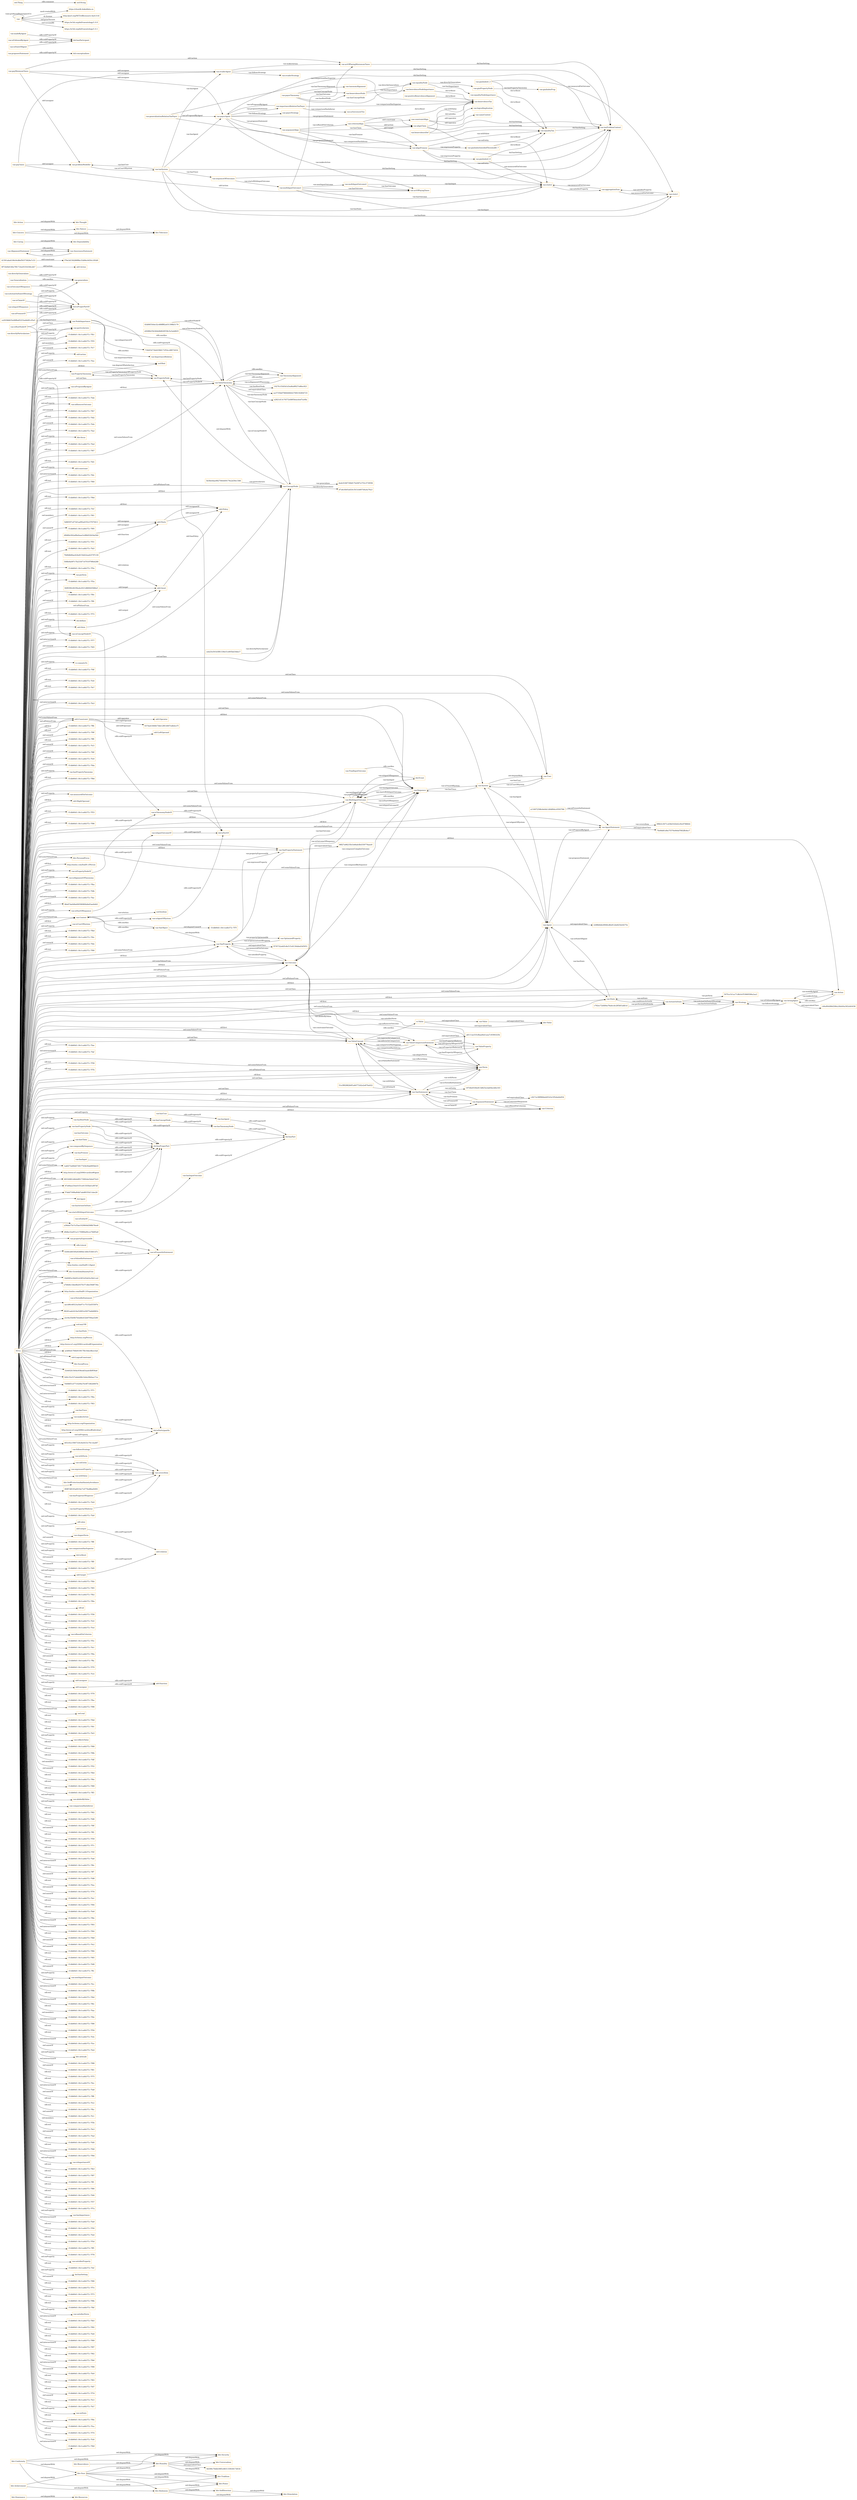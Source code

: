 digraph ar2dtool_diagram { 
rankdir=LR;
size="1501"
node [shape = rectangle, color="orange"]; "bhv:Dominance" "9d399c7fddb3985c883135f43617d034" "637da41846b73bb12f614607edb4ce7f" "odrl:Action" "odrl:LeftOperand" "79d9db66ae424e8154d22ea425797c50" "odrl:RightOperand" "vae:PropertyTaxonomy" "bhv:PersonalFocus" "bhv:Hedonism" "vae:NodeImportance" "http://xmlns.com/foaf/0.1/Person" "bhv:Universalism" "vae:Value" "bhv:Stimulation" "odrl:Policy" "bhv:Achievement" "bhv:Value" "41591aba4106c9cd8ef50373826e7c53" "63d065544e32c488ff82a031398b5179" "96e67da048a00058080fa9e63aefe6d1" "5d86597cd73d1aef92a0352c57670411" "odrl:Operator" "vae:VaeProperty" "9f72b0b6180e7f81724e05354394cdb7" "1027fc1f3d5d1d3ed6a9f027e86ec921" "f79e3d156289f9bc53d94c0450c195d9" "9f6b5c5671cd36d162b42cf4c8798844" "vae:Outcome" "1abf273e69d4739177d3b30ab995bb33" "7fe06d61d9a75570e944d7802ffc6ec7" "c792ec72d484a76adccdc285bf1adb1d" "http://www.w3.org/2006/vcard/ns#Agent" "vae:MultiInputOutcome" "69334961d4b4df0173082da54de07dc0" "vae:AlignmentStatement" "bhv:Dependability" "bhv:Caring" "eeb25e501b5f81336e51e605bd18dec7" "bhv:Nature" "5b58e0dae9827064409179e2d39e1588" "e9286b35b3b9efb6628558c5e3edd625" "odrl:Asset" "c2fc7ce38f96bbeb91b3e195ebe6e834" "97e69ae254e01f31e9155f3bd1ef97df" "vae:Generalization" "f7ddd730f6af0db7abd8f1f5d11dee26" "vae:Context" "vae:VaeStatement" "vae:ActionOnState" "dul:Agent" "vae:ValueTaxonomy" "bhv:Security" "a36dee75e7e35ae1029644d368b76ee6" "7394f3473b645f68172f54cc8f672634" "vae:ConceptNode" "d9dbe32a951a1170989a00cce79d95a9" "rdfs:Literal" "bhv:Tolerance" "vae:System" "d9480e562a99e0eae3cd9b932b5da5b0" "bhv:Humility" "0269cb8030fa92689dc3d8cf33841d7c" "http://xmlns.com/foaf/0.1/Agent" "a116072596c6e0dc1d0df44cc0593786" "508fe9a097c7b23347147019799b4288" "odrl:Party" "vae:Norm" "197d4e9184e813d625a3ab04ecb6e163" "bhv:GrowthAndAnxietyFree" "ca5038db55e06f6a95253ed4d91cf5a5" "vae:User" "18d09f2e3bb95cb3852d5dd3e3bb1ced" "vae:Sequence" "vae:AgentStatement" "a7b8d4c1bbe8b2037b371dbe59d8736a" "http://xmlns.com/foaf/0.1/Organization" "aa1d9fc48523a3fa971c75152d55587b" "bhv:Tradition" "a8111ae333cfbaa9eb1aea7c9394325b" "vae:VaeObject" "96281aab2416a52693cd3675abb6863c" "vc:Value" "dedc0166730b817b2097a755c37395f4" "22c9a35b0fb7febd8e432b9709aa5280" "vae:TaxonomyAlignment" "xsd:anyURI" "vae:Strategy" "vae:Agent" "bhv:Benevolence" "vae:FinalInputOutcome" "bhv:Conformity" "vae:Action" "http://schema.org/Person" "http://www.w3.org/2006/vcard/ns#Organization" "bhv:Resources" "f576732a4d5c8e515c8130dded3d5951" "acb60efc784b910917fb10dec8bce3ad" "vae:AwarenessStatement" "vae:ActingAgent" "odrl:LogicalConstraint" "94f8390c843f4a4e2021d869445fd6a5" "vae:ValueConcept" "vae:PropertyNode" "vae:ValueProperty" "vae:ValueComparisonStatement" "dul:Event" "vae:Criterion" "bhv:Thought" "vae:State" "bhv:Face" "vae:VaePropertyStatement" "98f27a98235b1b46afcfb4359776aee9" "bhv:SocialFocus" "odrl:Constraint" "vae:OptimizedProperty" "2288b6ddc8948cd6e812de825dc8275e" "bhv:Action" "f24402fc540dc936edd3aadcfbf956a6" "odrl:Rule" "bhv:Power" "507fce1b1ac71d8c0cf53969599a2aa2" "87a6c0b93a620c5fc5cb607d4a4a76a3" "ea3735bbf786646844276f4192804725" "vae:ImportanceRelation" "51e3f92982b0f1a6477242e2e870a022" "0d0c35e537abde69b1fa9a29b0aa17ce" "74088f51d7710209a70c9f718626907b" "http://schema.org/Organization" "cb6af64d96d286a2dbd44a562ebfc636" "http://www.w3.org/2006/vcard/ns#Individual" "vae:ArgumentStatement" "e2821d13c74572efd65beacbed7ac6fa" "bhv:SelfDirection" "465c92e1f067320c9e0433c79c1dad87" "bhv:Concern" "bhv:SelfProtectionAndAnxietyAvoidance" "90f87d8193a0019a71d77fed8baf2691" ; /*classes style*/
	"bhv:Action" -> "bhv:Thought" [ label = "owl:disjointWith" ];
	"vae:isInputOfSequence" -> "dul:isProperPartOf" [ label = "rdfs:subPropertyOf" ];
	"dul:isProperPartOf" -> "dul:isPartOf" [ label = "rdfs:subPropertyOf" ];
	"vae:hasConceptNode" -> "vae:hasTaxonomyNode" [ label = "rdfs:subPropertyOf" ];
	"vae:ConceptNode" -> "vae:PropertyNode" [ label = "owl:disjointWith" ];
	"vae:argumentAlign" -> "vae:criterionAlign" [ label = "vae:isBasedOnCriterion" ];
	"vae:argumentAlign" -> "vae:alignPremise" [ label = "vae:hasPremise" ];
	"vae:argumentAlign" -> "vae:alignClaim" [ label = "vae:hasClaim" ];
	"vae:argumentAlign" -> "vae:taxProblemContext" [ label = "dul:hasSetting" ];
	"vae:isTaxonomyNodeOf" -> "dul:isPartOf" [ label = "rdfs:subPropertyOf" ];
	"vae:proposesStatement" -> "dul:conceptualizes" [ label = "rdfs:subPropertyOf" ];
	"vae:ArgumentStatement" -> "c2fc7ce38f96bbeb91b3e195ebe6e834" [ label = "owl:equivalentClass" ];
	"vae:hasTaxonomyNode" -> "dul:hasPart" [ label = "rdfs:subPropertyOf" ];
	"vae:giniPropertyNode" -> "vae:giniIndexProp" [ label = "vae:hasPropertyTaxonomy" ];
	"vae:benvolenceNodeImportance" -> "vae:benevolenceTax" [ label = "dul:isAbout" ];
	"vae:directlyGeneralizes" -> "vae:generalizes" [ label = "rdfs:subPropertyOf" ];
	"vae:multiInputOutcome2" -> "vae:actOfPayingTaxes" [ label = "vae:hasOutcome" ];
	"vae:multiInputOutcome2" -> "vae:state2" [ label = "vae:hasInput" ];
	"bhv:Hedonism" -> "bhv:Stimulation" [ label = "owl:disjointWith" ];
	"bhv:Hedonism" -> "bhv:SelfDirection" [ label = "owl:disjointWith" ];
	"bhv:Hedonism" -> "bhv:Power" [ label = "owl:disjointWith" ];
	"vae:isPremiseOf" -> "dul:isProperPartOf" [ label = "rdfs:subPropertyOf" ];
	"vae:isTestedInStatement" -> "vae:isPresentInStatement" [ label = "rdfs:subPropertyOf" ];
	"vae:giniIndex0_3" -> "vae:state1" [ label = "vae:measuredOnOutcome" ];
	"vae:giniIndex0_3" -> "vae:equalityTax" [ label = "dul:isAbout" ];
	"vae:madeByAgent" -> "dul:hasParticipant" [ label = "rdfs:subPropertyOf" ];
	"vae:isOutcomeOfSequence" -> "dul:isProperPartOf" [ label = "rdfs:subPropertyOf" ];
	"vae:hasInput" -> "dul:hasProperPart" [ label = "rdfs:subPropertyOf" ];
	"vae:hasUser" -> "vae:hasAgent" [ label = "rdfs:subPropertyOf" ];
	"vae:equalityTax" -> "vae:taxProblemContext" [ label = "dul:hasSetting" ];
	"bhv:SelfDirection" -> "bhv:Stimulation" [ label = "owl:disjointWith" ];
	"vae:hasActionOnState" -> "dul:hasProperPart" [ label = "rdfs:subPropertyOf" ];
	"vae:AgentStatement" -> "7fe06d61d9a75570e944d7802ffc6ec7" [ label = "owl:equivalentClass" ];
	"vae:hasPropertyNode" -> "vae:hasTaxonomyNode" [ label = "rdfs:subPropertyOf" ];
	"vae:hasPropertyNode" -> "dul:hasProperPart" [ label = "rdfs:subPropertyOf" ];
	"vae:payMinimumTaxes" -> "vae:problemModeller" [ label = "odrl:assigner" ];
	"vae:payMinimumTaxes" -> "vae:payerAgent" [ label = "odrl:assignee" ];
	"vae:payMinimumTaxes" -> "vae:evaderAgent" [ label = "odrl:assignee" ];
	"vae:payMinimumTaxes" -> "vae:actOfPayingMiniumumTaxes" [ label = "odrl:action" ];
	"vae:equalityNode" -> "vae:equalityNodeImportance" [ label = "vae:hasImportance" ];
	"vae:equalityNode" -> "vae:giniPropertyNode" [ label = "vae:directlyGeneralizes" ];
	"vae:hasPropertyOfSuperior" -> "vae:coversItem" [ label = "rdfs:subPropertyOf" ];
	"vae:isPropertyNodeOf" -> "vae:isTaxonomyNodeOf" [ label = "rdfs:subPropertyOf" ];
	"vae:hasOutcome" -> "dul:hasProperPart" [ label = "rdfs:subPropertyOf" ];
	"vae:alignPremise" -> "vae:equalityTax" [ label = "vae:withValue" ];
	"vae:alignPremise" -> "vae:state2" [ label = "vae:onEntity" ];
	"vae:alignPremise" -> "vae:giniIndexSatisfiedThreshold0_7" [ label = "vae:expressesProperty" ];
	"vae:alignPremise" -> "vae:giniIndex0_9" [ label = "vae:expressesProperty" ];
	"vae:alignPremise" -> "vae:taxProblemContext" [ label = "dul:hasSetting" ];
	"bhv:Dominance" -> "bhv:Resources" [ label = "owl:disjointWith" ];
	"vae:isEntityOf" -> "vae:isPresentInStatement" [ label = "rdfs:subPropertyOf" ];
	"vae:Value" -> "bhv:Value" [ label = "owl:equivalentClass" ];
	"vae:MultiInputOutcome" -> "vae:Sequence" [ label = "rdfs:seeAlso" ];
	"vae:propertyExpressedAt" -> "vae:isPresentInStatement" [ label = "rdfs:subPropertyOf" ];
	"vae:payerAgent" -> "vae:importanceRelationTaxPayer" [ label = "vae:proposesStatement" ];
	"vae:payerAgent" -> "vae:argumentAlign" [ label = "vae:proposesStatement" ];
	"vae:payerAgent" -> "vae:alignPremise" [ label = "vae:proposesStatement" ];
	"vae:payerAgent" -> "vae:alignClaim" [ label = "vae:proposesStatement" ];
	"vae:payerAgent" -> "vae:actOfPayingTaxes" [ label = "vae:makesAction" ];
	"vae:payerAgent" -> "vae:payerStrategy" [ label = "vae:followsStrategy" ];
	"vae:payerAgent" -> "vae:taxProblemContext" [ label = "dul:hasSetting" ];
	"vae:hasState" -> "dul:isParticipantIn" [ label = "rdfs:subPropertyOf" ];
	"vae:AwarenessStatement" -> "vae:AlignmentStatement" [ label = "rdfs:seeAlso" ];
	"vae:isConceptNodeOf" -> "vae:isTaxonomyNodeOf" [ label = "rdfs:subPropertyOf" ];
	"bhv:Caring" -> "bhv:Dependability" [ label = "owl:disjointWith" ];
	"vae:payTaxes" -> "vae:problemModeller" [ label = "odrl:assigner" ];
	"vae:payTaxes" -> "vae:evaderAgent" [ label = "odrl:assignee" ];
	"vae:payTaxes" -> "vae:actOfPayingTaxes" [ label = "odrl:action" ];
	"vae:hasRootNode" -> "vae:hasConceptNode" [ label = "rdfs:subPropertyOf" ];
	"vae:hasRootNode" -> "dul:hasProperPart" [ label = "rdfs:subPropertyOf" ];
	"vae:isAgentOfSystem" -> "dul:isPartOf" [ label = "rdfs:subPropertyOf" ];
	"vae:aggregationSum" -> "vae:state2" [ label = "vae:measuredOnOutcome" ];
	"vae:aggregationSum" -> "vae:state1" [ label = "vae:measuredOnOutcome" ];
	"vae:ValueConcept" -> "vc:Value" [ label = "rdfs:seeAlso" ];
	"vae:state1" -> "vae:aggregationSum" [ label = "vae:satisfiesProperty" ];
	"vae:ActingAgent" -> "cb6af64d96d286a2dbd44a562ebfc636" [ label = "owl:equivalentClass" ];
	"vae:isInputOutcomeOf" -> "dul:isPartOf" [ label = "rdfs:subPropertyOf" ];
	"bhv:Concern" -> "bhv:Tolerance" [ label = "owl:disjointWith" ];
	"bhv:Concern" -> "bhv:Nature" [ label = "owl:disjointWith" ];
	"vae:payerTaxonomy" -> "vae:taxonomAlignment" [ label = "vae:hasTaxonomyAlignment" ];
	"vae:payerTaxonomy" -> "vae:benevolenceNode" [ label = "vae:hasRootNode" ];
	"vae:payerTaxonomy" -> "vae:equalityNode" [ label = "vae:hasConceptNode" ];
	"vae:payerTaxonomy" -> "vae:benevolenceNode" [ label = "vae:hasConceptNode" ];
	"vae:giniIndex0_9" -> "vae:state2" [ label = "vae:measuredOnOutcome" ];
	"vae:giniIndex0_9" -> "vae:equalityTax" [ label = "dul:isAbout" ];
	"vae:isRootNodeOf" -> "vae:isConceptNodeOf" [ label = "rdfs:subPropertyOf" ];
	"vae:isRootNodeOf" -> "dul:isProperPartOf" [ label = "rdfs:subPropertyOf" ];
	"vae:problemModeller" -> "vae:taxSystem" [ label = "vae:isUserOfSystem" ];
	"vae:expressesProperty" -> "vae:coversItem" [ label = "rdfs:subPropertyOf" ];
	"vae:directlyParticularizes" -> "vae:particularizes" [ label = "rdfs:subPropertyOf" ];
	"vae:taxSystem" -> "vae:problemModeller" [ label = "vae:hasUser" ];
	"vae:taxSystem" -> "vae:sequenceOfOutcomes" [ label = "vae:hasTrace" ];
	"vae:taxSystem" -> "vae:state2" [ label = "vae:hasState" ];
	"vae:taxSystem" -> "vae:state1" [ label = "vae:hasState" ];
	"vae:taxSystem" -> "vae:payerAgent" [ label = "vae:hasAgent" ];
	"vae:taxSystem" -> "vae:evaderAgent" [ label = "vae:hasAgent" ];
	"vae:taxSystem" -> "vae:taxProblemContext" [ label = "dul:hasSetting" ];
	"vae:hasAgent" -> "dul:hasPart" [ label = "rdfs:subPropertyOf" ];
	"vae:isFollowedByAgent" -> "dul:hasParticipant" [ label = "rdfs:subPropertyOf" ];
	"bhv:Nature" -> "bhv:Tolerance" [ label = "owl:disjointWith" ];
	"vae:criterionAlign" -> "vae:alignPremise" [ label = "odrl:target" ];
	"vae:criterionAlign" -> "vae:constraintAlign" [ label = "odrl:constraint" ];
	"vae:criterionAlign" -> "vae:alignClaim" [ label = "odrl:action" ];
	"vae:criterionAlign" -> "vae:benevolenceTax" [ label = "dul:isAbout" ];
	"vae:ValueComparisonStatement" -> "a8111ae333cfbaa9eb1aea7c9394325b" [ label = "owl:equivalentClass" ];
	"vae:ValueTaxonomy" -> "vae:TaxonomyAlignment" [ label = "rdfs:seeAlso" ];
	"vae:ValueTaxonomy" -> "ea3735bbf786646844276f4192804725" [ label = "owl:equivalentClass" ];
	"vae:importanceRelationTaxPayer" -> "vae:payerAgent" [ label = "vae:isProposedByAgent" ];
	"vae:importanceRelationTaxPayer" -> "vae:benevolenceTax" [ label = "vae:comparisonHasSuperior" ];
	"vae:importanceRelationTaxPayer" -> "vae:achievementTax" [ label = "vae:comparisonHasInferior" ];
	"vae:System" -> "vae:User" [ label = "owl:disjointWith" ];
	"vae:followsStrategy" -> "dul:isParticipantIn" [ label = "rdfs:subPropertyOf" ];
	"vae:hasPropertyOfInferior" -> "vae:coversItem" [ label = "rdfs:subPropertyOf" ];
	"vae:composedBySequence" -> "dul:hasProperPart" [ label = "rdfs:subPropertyOf" ];
	"vae:isActionOnStateOfStrategy" -> "dul:isProperPartOf" [ label = "rdfs:subPropertyOf" ];
	"dul:hasProperPart" -> "dul:hasPart" [ label = "rdfs:subPropertyOf" ];
	"vae:startsWithInputOutcome" -> "vae:hasInputOutcome" [ label = "rdfs:subPropertyOf" ];
	"vae:startsWithInputOutcome" -> "dul:hasProperPart" [ label = "rdfs:subPropertyOf" ];
	"bhv:Humility" -> "bhv:Universalism" [ label = "owl:disjointWith" ];
	"bhv:Humility" -> "bhv:Tradition" [ label = "owl:disjointWith" ];
	"bhv:Humility" -> "bhv:Security" [ label = "owl:disjointWith" ];
	"bhv:Humility" -> "9d399c7fddb3985c883135f43617d034" [ label = "owl:equivalentClass" ];
	"vae:FinalInputOutcome" -> "vae:Sequence" [ label = "rdfs:seeAlso" ];
	"odrl:target" -> "odrl:relation" [ label = "rdfs:subPropertyOf" ];
	"vae:benevolenceDef" -> "vae:benevolenceTax" [ label = "dul:satisfies" ];
	"vae:benevolenceDef" -> "vae:taxProblemContext" [ label = "dul:hasSetting" ];
	"vae:makesAction" -> "dul:isParticipantIn" [ label = "rdfs:subPropertyOf" ];
	"vae:withValue" -> "vae:coversItem" [ label = "rdfs:subPropertyOf" ];
	"vae:constraintAlign" -> "vae:sameContext" [ label = "odrl:operator" ];
	"vae:constraintAlign" -> "vae:logicalImplication" [ label = "odrl:operator" ];
	"vae:VaeObject" -> "vae:Context" [ label = "rdfs:seeAlso" ];
	"vae:VaeObject" -> "-51db60d1:18c1ca4b372:-7f7f" [ label = "owl:disjointUnionOf" ];
	"vae:VaeObject" -> "vae:VaeProperty" [ label = "owl:disjointWith" ];
	"vae:TaxonomyAlignment" -> "vae:ValueTaxonomy" [ label = "rdfs:seeAlso" ];
	"vae:generalizationRelationTaxPayer" -> "vae:payerAgent" [ label = "vae:isProposedByAgent" ];
	"vae:generalizationRelationTaxPayer" -> "vae:benevolenceTax" [ label = "vae:comparisonHasSuperior" ];
	"vae:generalizationRelationTaxPayer" -> "vae:equalityTax" [ label = "vae:comparisonHasInferior" ];
	"bhv:Achievement" -> "bhv:Hedonism" [ label = "owl:disjointWith" ];
	"bhv:Achievement" -> "bhv:Face" [ label = "owl:disjointWith" ];
	"vae:alignClaim" -> "vae:benevolenceTax" [ label = "vae:withValue" ];
	"vae:alignClaim" -> "vae:state2" [ label = "vae:onEntity" ];
	"vae:alignClaim" -> "vae:taxProblemContext" [ label = "dul:hasSetting" ];
	"vae:actOfPayingMiniumumTaxes" -> "vae:taxProblemContext" [ label = "dul:hasSetting" ];
	"vae:NodeImportance" -> "vae:ValueTaxonomy" [ label = "rdfs:seeAlso" ];
	"vae:NodeImportance" -> "vae:ImportanceRelation" [ label = "rdfs:seeAlso" ];
	"vae:multiInputOutcome1" -> "vae:multiInputOutcome2" [ label = "vae:nextInputOutcome" ];
	"vae:multiInputOutcome1" -> "vae:state2" [ label = "vae:hasOutcome" ];
	"vae:multiInputOutcome1" -> "vae:actOfPayingTaxes" [ label = "vae:hasOutcome" ];
	"vae:multiInputOutcome1" -> "vae:actOfPayingMiniumumTaxes" [ label = "vae:hasOutcome" ];
	"vae:multiInputOutcome1" -> "vae:state1" [ label = "vae:hasInput" ];
	"vae:Action" -> "vae:ActingAgent" [ label = "rdfs:seeAlso" ];
	"vae:isValuedInStatement" -> "vae:isPresentInStatement" [ label = "rdfs:subPropertyOf" ];
	"vae:sequenceOfOutcomes" -> "vae:multiInputOutcome1" [ label = "vae:startsWithInputOutcome" ];
	"vae:sequenceOfOutcomes" -> "vae:taxProblemContext" [ label = "dul:hasSetting" ];
	"odrl:output" -> "odrl:relation" [ label = "rdfs:subPropertyOf" ];
	"vae:withNorm" -> "vae:coversItem" [ label = "rdfs:subPropertyOf" ];
	"vae:isClaimOf" -> "dul:isProperPartOf" [ label = "rdfs:subPropertyOf" ];
	"vae:hasInputOutcome" -> "dul:hasPart" [ label = "rdfs:subPropertyOf" ];
	"vae:evaderAgent" -> "vae:actOfPayingMiniumumTaxes" [ label = "vae:makesAction" ];
	"vae:evaderAgent" -> "vae:evaderStrategy" [ label = "vae:followsStrategy" ];
	"vae:evaderAgent" -> "vae:taxProblemContext" [ label = "dul:hasSetting" ];
	"vae:" -> "https://chowlk.linkeddata.es" [ label = "mod:createdWith" ];
	"vae:" -> "http://purl.org/NET/rdflicense/cc-by4.0.ttl" [ label = "dc:license" ];
	"vae:" -> "vae:" [ label = "vann:preferredNamespaceUri" ];
	"vae:" -> "https://w3id.org/def/vaeontology/1.0.0" [ label = "owl:priorVersion" ];
	"vae:" -> "https://w3id.org/def/vaeontology/1.0.1" [ label = "owl:versionIRI" ];
	"bhv:Conformity" -> "bhv:Tradition" [ label = "owl:disjointWith" ];
	"bhv:Conformity" -> "bhv:Security" [ label = "owl:disjointWith" ];
	"bhv:Conformity" -> "bhv:Humility" [ label = "owl:disjointWith" ];
	"bhv:Conformity" -> "bhv:Face" [ label = "owl:disjointWith" ];
	"vae:isStateOfAgent" -> "dul:hasParticipant" [ label = "rdfs:subPropertyOf" ];
	"vae:Generalization" -> "vae:generalizes" [ label = "rdfs:seeAlso" ];
	"vae:Context" -> "vae:VaeObject" [ label = "rdfs:seeAlso" ];
	"NULL" -> "vae:VaeStatement" [ label = "owl:onClass" ];
	"NULL" -> "-51db60d1:18c1ca4b372:-7f65" [ label = "rdf:rest" ];
	"NULL" -> "vae:hasConceptNode" [ label = "owl:onProperty" ];
	"NULL" -> "-51db60d1:18c1ca4b372:-7fb2" [ label = "rdf:rest" ];
	"NULL" -> "bhv:PersonalFocus" [ label = "owl:someValuesFrom" ];
	"NULL" -> "-51db60d1:18c1ca4b372:-7f8a" [ label = "owl:unionOf" ];
	"NULL" -> "rdf:nil" [ label = "rdf:rest" ];
	"NULL" -> "-51db60d1:18c1ca4b372:-7f56" [ label = "rdf:rest" ];
	"NULL" -> "-51db60d1:18c1ca4b372:-7fc0" [ label = "rdf:rest" ];
	"NULL" -> "-51db60d1:18c1ca4b372:-7fcd" [ label = "rdf:rest" ];
	"NULL" -> "vae:isBasedOnCriterion" [ label = "owl:onProperty" ];
	"NULL" -> "-51db60d1:18c1ca4b372:-7f5c" [ label = "rdf:rest" ];
	"NULL" -> "vae:ConceptNode" [ label = "rdf:first" ];
	"NULL" -> "22c9a35b0fb7febd8e432b9709aa5280" [ label = "owl:someValuesFrom" ];
	"NULL" -> "vae:PropertyNode" [ label = "rdf:first" ];
	"NULL" -> "-51db60d1:18c1ca4b372:-7fe1" [ label = "rdf:rest" ];
	"NULL" -> "-51db60d1:18c1ca4b372:-7f9a" [ label = "rdf:rest" ];
	"NULL" -> "-51db60d1:18c1ca4b372:-7ffa" [ label = "owl:unionOf" ];
	"NULL" -> "-51db60d1:18c1ca4b372:-7f70" [ label = "rdf:rest" ];
	"NULL" -> "-51db60d1:18c1ca4b372:-7fc4" [ label = "rdf:rest" ];
	"NULL" -> "odrl:assignee" [ label = "owl:onProperty" ];
	"NULL" -> "-51db60d1:18c1ca4b372:-7f79" [ label = "owl:unionOf" ];
	"NULL" -> "vae:ConceptNode" [ label = "owl:someValuesFrom" ];
	"NULL" -> "vae:particularizes" [ label = "owl:onProperty" ];
	"NULL" -> "vae:expressesProperty" [ label = "owl:onProperty" ];
	"NULL" -> "-51db60d1:18c1ca4b372:-7fbe" [ label = "rdf:rest" ];
	"NULL" -> "-51db60d1:18c1ca4b372:-7f98" [ label = "rdf:rest" ];
	"NULL" -> "owl:real" [ label = "owl:someValuesFrom" ];
	"NULL" -> "-51db60d1:18c1ca4b372:-7f4d" [ label = "rdf:rest" ];
	"NULL" -> "-51db60d1:18c1ca4b372:-7f91" [ label = "rdf:rest" ];
	"NULL" -> "-51db60d1:18c1ca4b372:-7fe5" [ label = "rdf:rest" ];
	"NULL" -> "vae:VaePropertyStatement" [ label = "rdf:first" ];
	"NULL" -> "vae:reflectsValue" [ label = "owl:onProperty" ];
	"NULL" -> "odrl:LogicalConstraint" [ label = "rdf:first" ];
	"NULL" -> "-51db60d1:18c1ca4b372:-7f68" [ label = "rdf:rest" ];
	"NULL" -> "-51db60d1:18c1ca4b372:-7f8b" [ label = "rdf:rest" ];
	"NULL" -> "-51db60d1:18c1ca4b372:-7fdf" [ label = "rdf:rest" ];
	"NULL" -> "-51db60d1:18c1ca4b372:-7f52" [ label = "owl:members" ];
	"NULL" -> "-51db60d1:18c1ca4b372:-7fb4" [ label = "owl:unionOf" ];
	"NULL" -> "vae:onEntity" [ label = "owl:onProperty" ];
	"NULL" -> "http://xmlns.com/foaf/0.1/Person" [ label = "rdf:first" ];
	"NULL" -> "-51db60d1:18c1ca4b372:-7f6e" [ label = "rdf:rest" ];
	"NULL" -> "96e67da048a00058080fa9e63aefe6d1" [ label = "rdf:first" ];
	"NULL" -> "-51db60d1:18c1ca4b372:-7f89" [ label = "rdf:rest" ];
	"NULL" -> "-51db60d1:18c1ca4b372:-7ff3" [ label = "rdf:rest" ];
	"NULL" -> "vae:abidesByValue" [ label = "owl:onProperty" ];
	"NULL" -> "dul:Agent" [ label = "rdf:first" ];
	"NULL" -> "vae:comparisonHasInferior" [ label = "owl:onProperty" ];
	"NULL" -> "-51db60d1:18c1ca4b372:-7f82" [ label = "rdf:rest" ];
	"NULL" -> "-51db60d1:18c1ca4b372:-7fd6" [ label = "rdf:rest" ];
	"NULL" -> "-51db60d1:18c1ca4b372:-7f8f" [ label = "rdf:rest" ];
	"NULL" -> "d9dbe32a951a1170989a00cce79d95a9" [ label = "rdf:first" ];
	"NULL" -> "vae:isUserOfSystem" [ label = "owl:onProperty" ];
	"NULL" -> "-51db60d1:18c1ca4b372:-7ff2" [ label = "owl:unionOf" ];
	"NULL" -> "-51db60d1:18c1ca4b372:-7f59" [ label = "rdf:rest" ];
	"NULL" -> "a36dee75e7e35ae1029644d368b76ee6" [ label = "rdf:first" ];
	"NULL" -> "-51db60d1:18c1ca4b372:-7f7c" [ label = "rdf:rest" ];
	"NULL" -> "vae:ActionOnState" [ label = "rdf:first" ];
	"NULL" -> "http://www.w3.org/2006/vcard/ns#Agent" [ label = "rdf:first" ];
	"NULL" -> "vae:Criterion" [ label = "owl:allValuesFrom" ];
	"NULL" -> "odrl:Constraint" [ label = "owl:allValuesFrom" ];
	"NULL" -> "-51db60d1:18c1ca4b372:-7f5f" [ label = "rdf:rest" ];
	"NULL" -> "-51db60d1:18c1ca4b372:-7fa6" [ label = "rdf:rest" ];
	"NULL" -> "-51db60d1:18c1ca4b372:-7f8c" [ label = "owl:intersectionOf" ];
	"NULL" -> "vae:PropertyNode" [ label = "owl:onClass" ];
	"NULL" -> "-51db60d1:18c1ca4b372:-7ff7" [ label = "rdf:rest" ];
	"NULL" -> "bhv:GrowthAndAnxietyFree" [ label = "owl:someValuesFrom" ];
	"NULL" -> "vae:withValue" [ label = "owl:onProperty" ];
	"NULL" -> "vae:Strategy" [ label = "owl:someValuesFrom" ];
	"NULL" -> "vae:ConceptNode" [ label = "owl:onClass" ];
	"NULL" -> "vae:Action" [ label = "rdf:first" ];
	"NULL" -> "0d0c35e537abde69b1fa9a29b0aa17ce" [ label = "rdf:first" ];
	"NULL" -> "-51db60d1:18c1ca4b372:-7fd8" [ label = "owl:unionOf" ];
	"NULL" -> "-51db60d1:18c1ca4b372:-7fea" [ label = "rdf:rest" ];
	"NULL" -> "-51db60d1:18c1ca4b372:-7f76" [ label = "owl:unionOf" ];
	"NULL" -> "vae:MultiInputOutcome" [ label = "owl:someValuesFrom" ];
	"NULL" -> "-51db60d1:18c1ca4b372:-7fa1" [ label = "owl:unionOf" ];
	"NULL" -> "-51db60d1:18c1ca4b372:-7f94" [ label = "rdf:rest" ];
	"NULL" -> "-51db60d1:18c1ca4b372:-7fe8" [ label = "rdf:rest" ];
	"NULL" -> "-51db60d1:18c1ca4b372:-7f8e" [ label = "rdf:rest" ];
	"NULL" -> "vae:Sequence" [ label = "owl:someValuesFrom" ];
	"NULL" -> "-51db60d1:18c1ca4b372:-7f93" [ label = "owl:intersectionOf" ];
	"NULL" -> "-51db60d1:18c1ca4b372:-7f64" [ label = "owl:intersectionOf" ];
	"NULL" -> "http://www.w3.org/2006/vcard/ns#Individual" [ label = "rdf:first" ];
	"NULL" -> "-51db60d1:18c1ca4b372:-7fb8" [ label = "rdf:rest" ];
	"NULL" -> "vae:startsWithInputOutcome" [ label = "owl:onProperty" ];
	"NULL" -> "-51db60d1:18c1ca4b372:-7fe2" [ label = "owl:unionOf" ];
	"NULL" -> "f24402fc540dc936edd3aadcfbf956a6" [ label = "owl:allValuesFrom" ];
	"NULL" -> "-51db60d1:18c1ca4b372:-7f84" [ label = "owl:unionOf" ];
	"NULL" -> "-51db60d1:18c1ca4b372:-7f85" [ label = "rdf:rest" ];
	"NULL" -> "-51db60d1:18c1ca4b372:-7fd9" [ label = "rdf:rest" ];
	"NULL" -> "-51db60d1:18c1ca4b372:-7ffc" [ label = "owl:unionOf" ];
	"NULL" -> "vae:Agent" [ label = "owl:onClass" ];
	"NULL" -> "vae:Agent" [ label = "owl:someValuesFrom" ];
	"NULL" -> "vae:isStartOfSequence" [ label = "owl:onProperty" ];
	"NULL" -> "vae:nextInputOutcome" [ label = "owl:onProperty" ];
	"NULL" -> "-51db60d1:18c1ca4b372:-7fcc" [ label = "owl:unionOf" ];
	"NULL" -> "vae:Sequence" [ label = "owl:onClass" ];
	"NULL" -> "vae:hasRootNode" [ label = "owl:onProperty" ];
	"NULL" -> "vae:ValueTaxonomy" [ label = "rdf:first" ];
	"NULL" -> "-51db60d1:18c1ca4b372:-7f9b" [ label = "owl:intersectionOf" ];
	"NULL" -> "-51db60d1:18c1ca4b372:-7fb0" [ label = "rdf:rest" ];
	"NULL" -> "-51db60d1:18c1ca4b372:-7f6c" [ label = "owl:intersectionOf" ];
	"NULL" -> "vae:Outcome" [ label = "owl:someValuesFrom" ];
	"NULL" -> "dul:isParticipantIn" [ label = "owl:onProperty" ];
	"NULL" -> "-51db60d1:18c1ca4b372:-7faa" [ label = "rdf:rest" ];
	"NULL" -> "http://schema.org/Organization" [ label = "rdf:first" ];
	"NULL" -> "-51db60d1:18c1ca4b372:-7f4e" [ label = "owl:members" ];
	"NULL" -> "vae:NodeImportance" [ label = "owl:onClass" ];
	"NULL" -> "-51db60d1:18c1ca4b372:-7f86" [ label = "owl:intersectionOf" ];
	"NULL" -> "-51db60d1:18c1ca4b372:-7f54" [ label = "rdf:rest" ];
	"NULL" -> "-51db60d1:18c1ca4b372:-7fcb" [ label = "rdf:rest" ];
	"NULL" -> "-51db60d1:18c1ca4b372:-7fce" [ label = "owl:intersectionOf" ];
	"NULL" -> "-51db60d1:18c1ca4b372:-7fe4" [ label = "owl:unionOf" ];
	"NULL" -> "bhv:attitude" [ label = "owl:onProperty" ];
	"NULL" -> "-51db60d1:18c1ca4b372:-7f88" [ label = "owl:intersectionOf" ];
	"NULL" -> "-51db60d1:18c1ca4b372:-7f81" [ label = "owl:unionOf" ];
	"NULL" -> "vae:Norm" [ label = "rdf:first" ];
	"NULL" -> "-51db60d1:18c1ca4b372:-7f75" [ label = "rdf:rest" ];
	"NULL" -> "-51db60d1:18c1ca4b372:-7fec" [ label = "rdf:rest" ];
	"NULL" -> "-51db60d1:18c1ca4b372:-7fa8" [ label = "owl:intersectionOf" ];
	"NULL" -> "-51db60d1:18c1ca4b372:-7ff8" [ label = "owl:unionOf" ];
	"NULL" -> "vae:VaeProperty" [ label = "rdf:first" ];
	"NULL" -> "-51db60d1:18c1ca4b372:-7fc2" [ label = "rdf:rest" ];
	"NULL" -> "-51db60d1:18c1ca4b372:-7fbc" [ label = "rdf:rest" ];
	"NULL" -> "-51db60d1:18c1ca4b372:-7fc1" [ label = "owl:unionOf" ];
	"NULL" -> "http://xmlns.com/foaf/0.1/Organization" [ label = "rdf:first" ];
	"NULL" -> "-51db60d1:18c1ca4b372:-7f5b" [ label = "owl:members" ];
	"NULL" -> "vae:Context" [ label = "rdf:first" ];
	"NULL" -> "vae:generalizes" [ label = "owl:onProperty" ];
	"NULL" -> "-51db60d1:18c1ca4b372:-7fe3" [ label = "rdf:rest" ];
	"NULL" -> "vae:Outcome" [ label = "owl:onClass" ];
	"NULL" -> "-51db60d1:18c1ca4b372:-7fad" [ label = "owl:unionOf" ];
	"NULL" -> "-51db60d1:18c1ca4b372:-7fd0" [ label = "rdf:rest" ];
	"NULL" -> "-51db60d1:18c1ca4b372:-7fdd" [ label = "rdf:rest" ];
	"NULL" -> "-51db60d1:18c1ca4b372:-7f9d" [ label = "owl:intersectionOf" ];
	"NULL" -> "rdfs:Literal" [ label = "rdf:first" ];
	"NULL" -> "vae:isImportanceOf" [ label = "owl:onProperty" ];
	"NULL" -> "-51db60d1:18c1ca4b372:-7fb3" [ label = "rdf:rest" ];
	"NULL" -> "-51db60d1:18c1ca4b372:-7f87" [ label = "rdf:rest" ];
	"NULL" -> "-51db60d1:18c1ca4b372:-7ff1" [ label = "rdf:rest" ];
	"NULL" -> "vae:ConceptNode" [ label = "owl:allValuesFrom" ];
	"NULL" -> "-51db60d1:18c1ca4b372:-7f80" [ label = "rdf:rest" ];
	"NULL" -> "-51db60d1:18c1ca4b372:-7fd4" [ label = "rdf:rest" ];
	"NULL" -> "-51db60d1:18c1ca4b372:-7f57" [ label = "rdf:rest" ];
	"NULL" -> "-51db60d1:18c1ca4b372:-7f7a" [ label = "rdf:rest" ];
	"NULL" -> "vae:Norm" [ label = "owl:onClass" ];
	"NULL" -> "vae:hasImportance" [ label = "owl:onProperty" ];
	"NULL" -> "-51db60d1:18c1ca4b372:-7fa9" [ label = "owl:intersectionOf" ];
	"NULL" -> "-51db60d1:18c1ca4b372:-7f50" [ label = "rdf:rest" ];
	"NULL" -> "-51db60d1:18c1ca4b372:-7fa4" [ label = "rdf:rest" ];
	"NULL" -> "-51db60d1:18c1ca4b372:-7f5d" [ label = "rdf:rest" ];
	"NULL" -> "-51db60d1:18c1ca4b372:-7ff5" [ label = "rdf:rest" ];
	"NULL" -> "-51db60d1:18c1ca4b372:-7f78" [ label = "rdf:rest" ];
	"NULL" -> "vae:satisfiesProperty" [ label = "owl:onProperty" ];
	"NULL" -> "-51db60d1:18c1ca4b372:-7fef" [ label = "rdf:rest" ];
	"NULL" -> "dul:hasSetting" [ label = "owl:onProperty" ];
	"NULL" -> "1abf273e69d4739177d3b30ab995bb33" [ label = "owl:someValuesFrom" ];
	"NULL" -> "-51db60d1:18c1ca4b372:-7f66" [ label = "owl:unionOf" ];
	"NULL" -> "vae:VaeStatement" [ label = "rdf:first" ];
	"NULL" -> "-51db60d1:18c1ca4b372:-7f7e" [ label = "rdf:rest" ];
	"NULL" -> "vae:PropertyTaxonomy" [ label = "owl:someValuesFrom" ];
	"NULL" -> "-51db60d1:18c1ca4b372:-7f73" [ label = "owl:unionOf" ];
	"NULL" -> "-51db60d1:18c1ca4b372:-7f6b" [ label = "rdf:rest" ];
	"NULL" -> "-51db60d1:18c1ca4b372:-7fbf" [ label = "rdf:rest" ];
	"NULL" -> "vae:satisfiesNorm" [ label = "owl:onProperty" ];
	"NULL" -> "-51db60d1:18c1ca4b372:-7fb5" [ label = "owl:intersectionOf" ];
	"NULL" -> "-51db60d1:18c1ca4b372:-7f92" [ label = "rdf:rest" ];
	"NULL" -> "-51db60d1:18c1ca4b372:-7fe6" [ label = "rdf:rest" ];
	"NULL" -> "-51db60d1:18c1ca4b372:-7f69" [ label = "rdf:rest" ];
	"NULL" -> "-51db60d1:18c1ca4b372:-7f97" [ label = "owl:intersectionOf" ];
	"NULL" -> "xsd:anyURI" [ label = "rdf:first" ];
	"NULL" -> "odrl:Constraint" [ label = "rdf:first" ];
	"NULL" -> "-51db60d1:18c1ca4b372:-7f62" [ label = "rdf:rest" ];
	"NULL" -> "-51db60d1:18c1ca4b372:-7fb6" [ label = "rdf:rest" ];
	"NULL" -> "odrl:target" [ label = "owl:onProperty" ];
	"NULL" -> "-51db60d1:18c1ca4b372:-7f99" [ label = "owl:intersectionOf" ];
	"NULL" -> "-51db60d1:18c1ca4b372:-7fe0" [ label = "owl:unionOf" ];
	"NULL" -> "-51db60d1:18c1ca4b372:-7f83" [ label = "rdf:rest" ];
	"NULL" -> "-51db60d1:18c1ca4b372:-7fd7" [ label = "rdf:rest" ];
	"NULL" -> "0269cb8030fa92689dc3d8cf33841d7c" [ label = "rdf:first" ];
	"NULL" -> "-51db60d1:18c1ca4b372:-7f7d" [ label = "rdf:rest" ];
	"NULL" -> "vae:makesAction" [ label = "owl:onProperty" ];
	"NULL" -> "-51db60d1:18c1ca4b372:-7fc3" [ label = "owl:unionOf" ];
	"NULL" -> "-51db60d1:18c1ca4b372:-7fa7" [ label = "rdf:rest" ];
	"NULL" -> "vae:onState" [ label = "owl:onProperty" ];
	"NULL" -> "vae:VaeProperty" [ label = "owl:someValuesFrom" ];
	"NULL" -> "bhv:SelfProtectionAndAnxietyAvoidance" [ label = "owl:someValuesFrom" ];
	"NULL" -> "vae:Agent" [ label = "owl:allValuesFrom" ];
	"NULL" -> "http://schema.org/Person" [ label = "rdf:first" ];
	"NULL" -> "-51db60d1:18c1ca4b372:-7f9e" [ label = "rdf:rest" ];
	"NULL" -> "-51db60d1:18c1ca4b372:-7fca" [ label = "owl:unionOf" ];
	"NULL" -> "-51db60d1:18c1ca4b372:-7f74" [ label = "rdf:rest" ];
	"NULL" -> "-51db60d1:18c1ca4b372:-7fc8" [ label = "rdf:rest" ];
	"NULL" -> "vae:isConceptNodeOf" [ label = "owl:onProperty" ];
	"NULL" -> "-51db60d1:18c1ca4b372:-7fb9" [ label = "owl:intersectionOf" ];
	"NULL" -> "-51db60d1:18c1ca4b372:-7fb1" [ label = "owl:intersectionOf" ];
	"NULL" -> "vae:hasPropertyNode" [ label = "owl:onProperty" ];
	"NULL" -> "18d09f2e3bb95cb3852d5dd3e3bb1ced" [ label = "owl:someValuesFrom" ];
	"NULL" -> "vae:VaePropertyStatement" [ label = "owl:someValuesFrom" ];
	"NULL" -> "-51db60d1:18c1ca4b372:-7f55" [ label = "owl:members" ];
	"NULL" -> "-51db60d1:18c1ca4b372:-7fc7" [ label = "owl:unionOf" ];
	"NULL" -> "vae:Strategy" [ label = "rdf:first" ];
	"NULL" -> "vae:Outcome" [ label = "rdf:first" ];
	"NULL" -> "odrl:action" [ label = "owl:onProperty" ];
	"NULL" -> "odrl:Asset" [ label = "owl:allValuesFrom" ];
	"NULL" -> "-51db60d1:18c1ca4b372:-7fee" [ label = "owl:unionOf" ];
	"NULL" -> "vae:isProposedByAgent" [ label = "owl:onProperty" ];
	"NULL" -> "bhv:focus" [ label = "owl:onProperty" ];
	"NULL" -> "vae:isAlignmentOfTaxonomy" [ label = "owl:onProperty" ];
	"NULL" -> "-51db60d1:18c1ca4b372:-7fba" [ label = "rdf:rest" ];
	"NULL" -> "a7b8d4c1bbe8b2037b371dbe59d8736a" [ label = "owl:onClass" ];
	"NULL" -> "vae:MultiInputOutcome" [ label = "rdf:first" ];
	"NULL" -> "-51db60d1:18c1ca4b372:-7fdb" [ label = "rdf:rest" ];
	"NULL" -> "-51db60d1:18c1ca4b372:-7fac" [ label = "owl:intersectionOf" ];
	"NULL" -> "f7ddd730f6af0db7abd8f1f5d11dee26" [ label = "rdf:first" ];
	"NULL" -> "acb60efc784b910917fb10dec8bce3ad" [ label = "owl:allValuesFrom" ];
	"NULL" -> "-51db60d1:18c1ca4b372:-7fab" [ label = "rdf:rest" ];
	"NULL" -> "vae:influencesOutcome" [ label = "owl:onProperty" ];
	"NULL" -> "465c92e1f067320c9e0433c79c1dad87" [ label = "owl:someValuesFrom" ];
	"NULL" -> "-51db60d1:18c1ca4b372:-7fb7" [ label = "owl:unionOf" ];
	"NULL" -> "vae:AgentStatement" [ label = "rdf:first" ];
	"NULL" -> "-51db60d1:18c1ca4b372:-7fd2" [ label = "rdf:rest" ];
	"NULL" -> "vae:propertyExpressedAt" [ label = "owl:onProperty" ];
	"NULL" -> "-51db60d1:18c1ca4b372:-7feb" [ label = "owl:unionOf" ];
	"NULL" -> "odrl:assigner" [ label = "owl:onProperty" ];
	"NULL" -> "-51db60d1:18c1ca4b372:-7fa2" [ label = "rdf:rest" ];
	"NULL" -> "vae:Action" [ label = "owl:someValuesFrom" ];
	"NULL" -> "vae:Norm" [ label = "owl:someValuesFrom" ];
	"NULL" -> "-51db60d1:18c1ca4b372:-7fed" [ label = "rdf:rest" ];
	"NULL" -> "vae:ValueComparisonStatement" [ label = "rdf:first" ];
	"NULL" -> "odrl:Rule" [ label = "rdf:first" ];
	"NULL" -> "-51db60d1:18c1ca4b372:-7fbd" [ label = "rdf:rest" ];
	"NULL" -> "69334961d4b4df0173082da54de07dc0" [ label = "owl:allValuesFrom" ];
	"NULL" -> "vae:hasPremise" [ label = "owl:onProperty" ];
	"NULL" -> "bhv:SocialFocus" [ label = "owl:allValuesFrom" ];
	"NULL" -> "-51db60d1:18c1ca4b372:-7f4c" [ label = "rdf:rest" ];
	"NULL" -> "-51db60d1:18c1ca4b372:-7fde" [ label = "owl:unionOf" ];
	"NULL" -> "-51db60d1:18c1ca4b372:-7f90" [ label = "rdf:rest" ];
	"NULL" -> "vae:ValueConcept" [ label = "owl:someValuesFrom" ];
	"NULL" -> "-51db60d1:18c1ca4b372:-7f67" [ label = "rdf:rest" ];
	"NULL" -> "-51db60d1:18c1ca4b372:-7fd1" [ label = "rdf:rest" ];
	"NULL" -> "odrl:constraint" [ label = "owl:onProperty" ];
	"NULL" -> "vae:State" [ label = "owl:someValuesFrom" ];
	"NULL" -> "74088f51d7710209a70c9f718626907b" [ label = "owl:onClass" ];
	"NULL" -> "-51db60d1:18c1ca4b372:-7fdc" [ label = "owl:intersectionOf" ];
	"NULL" -> "-51db60d1:18c1ca4b372:-7f60" [ label = "rdf:rest" ];
	"NULL" -> "-51db60d1:18c1ca4b372:-7f6d" [ label = "rdf:rest" ];
	"NULL" -> "vae:withNorm" [ label = "owl:onProperty" ];
	"NULL" -> "-51db60d1:18c1ca4b372:-7f5a" [ label = "rdf:rest" ];
	"NULL" -> "-51db60d1:18c1ca4b372:-7fae" [ label = "rdf:rest" ];
	"NULL" -> "-51db60d1:18c1ca4b372:-7faf" [ label = "owl:intersectionOf" ];
	"NULL" -> "-51db60d1:18c1ca4b372:-7f58" [ label = "rdf:rest" ];
	"NULL" -> "-51db60d1:18c1ca4b372:-7f7b" [ label = "rdf:rest" ];
	"NULL" -> "-51db60d1:18c1ca4b372:-7fcf" [ label = "rdf:rest" ];
	"NULL" -> "-51db60d1:18c1ca4b372:-7f61" [ label = "owl:members" ];
	"NULL" -> "90f87d8193a0019a71d77fed8baf2691" [ label = "rdf:first" ];
	"NULL" -> "vae:Agent" [ label = "rdf:first" ];
	"NULL" -> "-51db60d1:18c1ca4b372:-7f95" [ label = "owl:unionOf" ];
	"NULL" -> "vae:ValueTaxonomy" [ label = "owl:someValuesFrom" ];
	"NULL" -> "-51db60d1:18c1ca4b372:-7f51" [ label = "rdf:rest" ];
	"NULL" -> "-51db60d1:18c1ca4b372:-7fa5" [ label = "rdf:rest" ];
	"NULL" -> "vae:followsStrategy" [ label = "owl:onProperty" ];
	"NULL" -> "-51db60d1:18c1ca4b372:-7f5e" [ label = "rdf:rest" ];
	"NULL" -> "vae:Sequence" [ label = "rdf:first" ];
	"NULL" -> "vae:perform" [ label = "owl:onProperty" ];
	"NULL" -> "-51db60d1:18c1ca4b372:-7f9c" [ label = "rdf:rest" ];
	"NULL" -> "-51db60d1:18c1ca4b372:-7ff4" [ label = "owl:unionOf" ];
	"NULL" -> "-51db60d1:18c1ca4b372:-7f72" [ label = "rdf:rest" ];
	"NULL" -> "-51db60d1:18c1ca4b372:-7fc6" [ label = "rdf:rest" ];
	"NULL" -> "dul:defines" [ label = "owl:onProperty" ];
	"NULL" -> "http://xmlns.com/foaf/0.1/Agent" [ label = "rdf:first" ];
	"NULL" -> "aa1d9fc48523a3fa971c75152d55587b" [ label = "rdf:first" ];
	"NULL" -> "vae:Norm" [ label = "owl:allValuesFrom" ];
	"NULL" -> "-51db60d1:18c1ca4b372:-7f77" [ label = "owl:intersectionOf" ];
	"NULL" -> "vae:ValueConcept" [ label = "owl:onClass" ];
	"NULL" -> "-51db60d1:18c1ca4b372:-7fd3" [ label = "owl:unionOf" ];
	"NULL" -> "vc:commitsTo" [ label = "owl:onProperty" ];
	"NULL" -> "-51db60d1:18c1ca4b372:-7f4f" [ label = "rdf:rest" ];
	"NULL" -> "-51db60d1:18c1ca4b372:-7fe7" [ label = "rdf:rest" ];
	"NULL" -> "-51db60d1:18c1ca4b372:-7f8d" [ label = "rdf:rest" ];
	"NULL" -> "-51db60d1:18c1ca4b372:-7f71" [ label = "owl:intersectionOf" ];
	"NULL" -> "odrl:Policy" [ label = "rdf:first" ];
	"NULL" -> "-51db60d1:18c1ca4b372:-7f6a" [ label = "owl:intersectionOf" ];
	"NULL" -> "-51db60d1:18c1ca4b372:-7f63" [ label = "rdf:rest" ];
	"NULL" -> "vae:Context" [ label = "owl:someValuesFrom" ];
	"NULL" -> "http://www.w3.org/2006/vcard/ns#Organization" [ label = "rdf:first" ];
	"NULL" -> "vae:hasTrace" [ label = "owl:onProperty" ];
	"NULL" -> "vae:Outcome" [ label = "owl:allValuesFrom" ];
	"NULL" -> "-51db60d1:18c1ca4b372:-7fa3" [ label = "owl:intersectionOf" ];
	"NULL" -> "-51db60d1:18c1ca4b372:-7ffb" [ label = "rdf:rest" ];
	"NULL" -> "vae:AgentStatement" [ label = "owl:someValuesFrom" ];
	"NULL" -> "vae:MultiInputOutcome" [ label = "owl:onClass" ];
	"NULL" -> "-51db60d1:18c1ca4b372:-7f9f" [ label = "owl:unionOf" ];
	"NULL" -> "vae:ValueConcept" [ label = "rdf:first" ];
	"NULL" -> "-51db60d1:18c1ca4b372:-7ff9" [ label = "rdf:rest" ];
	"NULL" -> "odrl:RightOperand" [ label = "rdf:first" ];
	"NULL" -> "odrl:Constraint" [ label = "owl:someValuesFrom" ];
	"NULL" -> "-51db60d1:18c1ca4b372:-7fc5" [ label = "owl:unionOf" ];
	"NULL" -> "vae:composedBySequence" [ label = "owl:onProperty" ];
	"NULL" -> "-51db60d1:18c1ca4b372:-7f6f" [ label = "owl:unionOf" ];
	"NULL" -> "vae:Criterion" [ label = "rdf:first" ];
	"NULL" -> "-51db60d1:18c1ca4b372:-7fc9" [ label = "rdf:rest" ];
	"NULL" -> "vae:hasClaim" [ label = "owl:onProperty" ];
	"NULL" -> "97e69ae254e01f31e9155f3bd1ef97df" [ label = "rdf:first" ];
	"NULL" -> "-51db60d1:18c1ca4b372:-7fda" [ label = "owl:unionOf" ];
	"NULL" -> "vae:User" [ label = "owl:onClass" ];
	"NULL" -> "vae:VaeStatement" [ label = "owl:allValuesFrom" ];
	"NULL" -> "vae:hasPropertyTaxonomy" [ label = "owl:onProperty" ];
	"NULL" -> "vae:measuredOnOutcome" [ label = "owl:onProperty" ];
	"NULL" -> "-51db60d1:18c1ca4b372:-7f96" [ label = "rdf:rest" ];
	"NULL" -> "vae:State" [ label = "rdf:first" ];
	"NULL" -> "vae:System" [ label = "owl:someValuesFrom" ];
	"NULL" -> "96281aab2416a52693cd3675abb6863c" [ label = "rdf:first" ];
	"NULL" -> "-51db60d1:18c1ca4b372:-7f53" [ label = "rdf:rest" ];
	"NULL" -> "-51db60d1:18c1ca4b372:-7fe9" [ label = "owl:unionOf" ];
	"NULL" -> "-51db60d1:18c1ca4b372:-7fa0" [ label = "rdf:rest" ];
	"NULL" -> "rdf:value" [ label = "owl:onProperty" ];
	"NULL" -> "vae:shapesNorm" [ label = "owl:onProperty" ];
	"NULL" -> "-51db60d1:18c1ca4b372:-7ff6" [ label = "owl:unionOf" ];
	"NULL" -> "vae:User" [ label = "owl:someValuesFrom" ];
	"NULL" -> "vae:comparisonHasSuperior" [ label = "owl:onProperty" ];
	"NULL" -> "dul:isAbout" [ label = "owl:onProperty" ];
	"NULL" -> "-51db60d1:18c1ca4b372:-7ff0" [ label = "owl:unionOf" ];
	"NULL" -> "-51db60d1:18c1ca4b372:-7fd5" [ label = "owl:unionOf" ];
	"NULL" -> "-51db60d1:18c1ca4b372:-7fbb" [ label = "rdf:rest" ];
	"NULL" -> "vae:isPropertyNodeOf" [ label = "owl:onProperty" ];
	"vae:VaePropertyStatement" -> "98f27a98235b1b46afcfb4359776aee9" [ label = "owl:equivalentClass" ];
	"vae:isUserOfSystem" -> "vae:isAgentOfSystem" [ label = "rdfs:subPropertyOf" ];
	"vae:hasClaim" -> "dul:hasProperPart" [ label = "rdfs:subPropertyOf" ];
	"vae:state2" -> "vae:aggregationSum" [ label = "vae:satisfiesProperty" ];
	"vc:Value" -> "bhv:Value" [ label = "owl:equivalentClass" ];
	"vc:Value" -> "vae:Value" [ label = "owl:equivalentClass" ];
	"vae:Agent" -> "2288b6ddc8948cd6e812de825dc8275e" [ label = "owl:equivalentClass" ];
	"vae:VaeProperty" -> "f576732a4d5c8e515c8130dded3d5951" [ label = "owl:equivalentClass" ];
	"bhv:Face" -> "bhv:Tradition" [ label = "owl:disjointWith" ];
	"bhv:Face" -> "bhv:Security" [ label = "owl:disjointWith" ];
	"bhv:Face" -> "bhv:Power" [ label = "owl:disjointWith" ];
	"bhv:Face" -> "bhv:Humility" [ label = "owl:disjointWith" ];
	"bhv:Face" -> "bhv:Hedonism" [ label = "owl:disjointWith" ];
	"vae:benevolenceNode" -> "vae:benvolenceNodeImportance" [ label = "vae:hasImportance" ];
	"vae:benevolenceNode" -> "vae:equalityNode" [ label = "vae:directlyGeneralizes" ];
	"vae:hasPremise" -> "dul:hasProperPart" [ label = "rdfs:subPropertyOf" ];
	"vae:isStartOfSequence" -> "vae:isInputOutcomeOf" [ label = "rdfs:subPropertyOf" ];
	"bhv:Benevolence" -> "bhv:Humility" [ label = "owl:disjointWith" ];
	"odrl:assigner" -> "odrl:function" [ label = "rdfs:subPropertyOf" ];
	"vae:giniIndexSatisfiedThreshold0_7" -> "vae:equalityTax" [ label = "dul:isAbout" ];
	"vae:onEntity" -> "vae:coversItem" [ label = "rdfs:subPropertyOf" ];
	"vae:equalityNodeImportance" -> "vae:equalityTax" [ label = "dul:isAbout" ];
	"vae:positiveBenevolenceAlignment" -> "vae:benevolenceTax" [ label = "dul:isAbout" ];
	"vae:AlignmentStatement" -> "vae:AwarenessStatement" [ label = "rdfs:seeAlso" ];
	"vae:AlignmentStatement" -> "vae:AwarenessStatement" [ label = "owl:disjointWith" ];
	"odrl:assignee" -> "odrl:function" [ label = "rdfs:subPropertyOf" ];
	"vae:Agent" -> "vae:System" [ label = "vae:isAgentOfSystem" ];
	"vae:NodeImportance" -> "7394f3473b645f68172f54cc8f672634" [ label = "vae:isImportanceOf" ];
	"vae:Outcome" -> "vae:Sequence" [ label = "vae:composedBySequence" ];
	"63d065544e32c488ff82a031398b5179" -> "vae:ValueTaxonomy" [ label = "vae:isRootNodeOf" ];
	"odrl:Constraint" -> "637da41846b73bb12f614607edb4ce7f" [ label = "odrl:rightOperand" ];
	"vae:ActionOnState" -> "507fce1b1ac71d8c0cf53969599a2aa2" [ label = "vae:perform" ];
	"vae:ValueComparisonStatement" -> "vae:ValueProperty" [ label = "vae:hasPropertyOfSuperior" ];
	"vae:Outcome" -> "vae:ValueConcept" [ label = "vae:abidesByValue" ];
	"dul:Event" -> "vae:MultiInputOutcome" [ label = "vae:isInputOfSequence" ];
	"vae:VaePropertyStatement" -> "vae:VaeProperty" [ label = "vae:expressesProperty" ];
	"vae:ActingAgent" -> "vae:Strategy" [ label = "vae:followsStrategy" ];
	"vae:ActionOnState" -> "vae:Strategy" [ label = "vae:isActionOnStateOfStrategy" ];
	"eeb25e501b5f81336e51e605bd18dec7" -> "vae:ConceptNode" [ label = "vae:directlyParticularizes" ];
	"e9286b35b3b9efb6628558c5e3edd625" -> "vae:ValueTaxonomy" [ label = "vae:isTaxonomyNodeOf" ];
	"vae:VaeStatement" -> "197d4e9184e813d625a3ab04ecb6e163" [ label = "vae:onEntity" ];
	"vae:Sequence" -> "vae:MultiInputOutcome" [ label = "vae:hasInputOutcome" ];
	"vae:MultiInputOutcome" -> "dul:Event" [ label = "vae:hasInput" ];
	"vae:Sequence" -> "vae:MultiInputOutcome" [ label = "vae:startsWithInputOutcome" ];
	"vae:AgentStatement" -> "vae:Agent" [ label = "vae:isProposedByAgent" ];
	"vae:ValueTaxonomy" -> "e2821d13c74572efd65beacbed7ac6fa" [ label = "vae:hasTaxonomyNode" ];
	"vae:MultiInputOutcome" -> "vae:MultiInputOutcome" [ label = "vae:previousInputOutcome" ];
	"vae:ValueComparisonStatement" -> "vae:ValueConcept" [ label = "vae:comparisonHasSuperior" ];
	"odrl:Constraint" -> "odrl:Operator" [ label = "odrl:operator" ];
	"vae:Outcome" -> "vae:VaeProperty" [ label = "vae:satisfiesProperty" ];
	"odrl:Asset" -> "odrl:Policy" [ label = "odrl:hasPolicy" ];
	"vae:ArgumentStatement" -> "vae:VaeStatement" [ label = "vae:hasClaim" ];
	"vae:ConceptNode" -> "87a6c0b93a620c5fc5cb607d4a4a76a3" [ label = "vae:directlyGeneralizes" ];
	"vae:Agent" -> "vae:AgentStatement" [ label = "vae:proposesStatement" ];
	"vae:System" -> "vae:Sequence" [ label = "vae:hasTrace" ];
	"vae:Outcome" -> "vae:Norm" [ label = "vae:satisfiesNorm" ];
	"vae:User" -> "vae:System" [ label = "vae:isUserOfSystem" ];
	"9f72b0b6180e7f81724e05354394cdb7" -> "odrl:Action" [ label = "odrl:action" ];
	"odrl:Party" -> "odrl:Policy" [ label = "odrl:assigneeOf" ];
	"vae:PropertyTaxonomy" -> "xsd:float" [ label = "vae:degreeOfSatisfaction" ];
	"vae:Sequence" -> "vae:Outcome" [ label = "vae:composesComplexOutcome" ];
	"vae:Criterion" -> "vae:ArgumentStatement" [ label = "vae:isCriterionOfArgument" ];
	"vae:PropertyNode" -> "vae:ValueTaxonomy" [ label = "vae:isPropertyNodeOf" ];
	"vae:ValueTaxonomy" -> "vae:ConceptNode" [ label = "vae:hasConceptNode" ];
	"vae:ValueComparisonStatement" -> "vae:ValueProperty" [ label = "vae:hasPropertyOfInferior" ];
	"vae:Sequence" -> "vae:System" [ label = "vae:isTraceOfSystem" ];
	"a116072596c6e0dc1d0df44cc0593786" -> "vae:AgentStatement" [ label = "vae:isPresentInStatement" ];
	"79d9db66ae424e8154d22ea425797c50" -> "odrl:Party" [ label = "odrl:function" ];
	"vae:System" -> "vae:User" [ label = "vae:hasUser" ];
	"vae:OptimizedProperty" -> "vae:VaeProperty" [ label = "vae:isOptimizationOfProperty" ];
	"vae:ConceptNode" -> "dedc0166730b817b2097a755c37395f4" [ label = "vae:generalizes" ];
	"vae:ConceptNode" -> "vae:ValueTaxonomy" [ label = "vae:isConceptNodeOf" ];
	"vae:Agent" -> "vae:State" [ label = "vae:hasState" ];
	"vae:MultiInputOutcome" -> "vae:Sequence" [ label = "vae:isStartOfSequence" ];
	"vae:VaeStatement" -> "vae:ArgumentStatement" [ label = "vae:isPremiseOf" ];
	"vae:Strategy" -> "vae:ActingAgent" [ label = "vae:isFollowedByAgent" ];
	"508fe9a097c7b23347147019799b4288" -> "odrl:Asset" [ label = "odrl:relation" ];
	"vae:MultiInputOutcome" -> "vae:Sequence" [ label = "vae:isInputOutcomeOf" ];
	"vae:Context" -> "xsd:boolean" [ label = "vae:isActive" ];
	"vae:ValueTaxonomy" -> "vae:TaxonomyAlignment" [ label = "vae:hasTaxonomyAlignment" ];
	"vae:PropertyNode" -> "vae:PropertyTaxonomy" [ label = "vae:hasPropertyTaxonomy" ];
	"odrl:Party" -> "odrl:Policy" [ label = "odrl:assignerOf" ];
	"vae:ValueTaxonomy" -> "1027fc1f3d5d1d3ed6a9f027e86ec921" [ label = "vae:hasRootNode" ];
	"vae:ValueProperty" -> "vae:ValueComparisonStatement" [ label = "vae:isPropertyOfSuperiorOf" ];
	"vae:ValueConcept" -> "vae:ValueComparisonStatement" [ label = "vae:superiorInComparison" ];
	"vae:Norm" -> "vae:ValueConcept" [ label = "vae:reflectsValue" ];
	"vae:State" -> "vae:Agent" [ label = "vae:isStateOfAgent" ];
	"vae:ValueComparisonStatement" -> "vae:ValueConcept" [ label = "vae:comparisonHasInferior" ];
	"51e3f92982b0f1a6477242e2e870a022" -> "vae:VaeStatement" [ label = "vae:isEntityOf" ];
	"vae:VaeProperty" -> "vae:Outcome" [ label = "vae:measuredOnOutcome" ];
	"d9480e562a99e0eae3cd9b932b5da5b0" -> "odrl:Party" [ label = "odrl:assigner" ];
	"vae:ArgumentStatement" -> "vae:VaeStatement" [ label = "vae:hasPremise" ];
	"vae:VaeProperty" -> "vae:OptimizedProperty" [ label = "vae:propertyOptimizedAt" ];
	"odrl:Constraint" -> "odrl:LeftOperand" [ label = "odrl:leftOperand" ];
	"vae:PropertyTaxonomy" -> "vae:PropertyNode" [ label = "vae:isPropertyTaxonomyOfPropertyNode" ];
	"vae:ActionOnState" -> "vae:State" [ label = "vae:onState" ];
	"ca5038db55e06f6a95253ed4d91cf5a5" -> "vae:NodeImportance" [ label = "vae:hasImportance" ];
	"vae:VaeStatement" -> "vae:ArgumentStatement" [ label = "vae:isClaimOf" ];
	"vae:Strategy" -> "vae:ActionOnState" [ label = "vae:hasActionOnState" ];
	"vae:AgentStatement" -> "9f6b5c5671cd36d162b42cf4c8798844" [ label = "vae:coversItem" ];
	"5b58e0dae9827064409179e2d39e1588" -> "vae:ConceptNode" [ label = "vae:particularizes" ];
	"vae:VaeStatement" -> "vae:Norm" [ label = "vae:withNorm" ];
	"vae:ActingAgent" -> "vae:Action" [ label = "vae:makesAction" ];
	"vae:Norm" -> "vae:VaeStatement" [ label = "vae:isTestedInStatement" ];
	"c792ec72d484a76adccdc285bf1adb1d" -> "vae:ActionOnState" [ label = "vae:performedOnStateIn" ];
	"vae:ValueConcept" -> "vae:VaeStatement" [ label = "vae:isValuedInStatement" ];
	"vae:MultiInputOutcome" -> "vae:Outcome" [ label = "vae:hasOutcome" ];
	"vae:ValueTaxonomy" -> "vae:PropertyNode" [ label = "vae:hasPropertyNode" ];
	"owl:Thing" -> "xsd:String" [ label = "rdfs:comment" ];
	"vae:ArgumentStatement" -> "vae:Criterion" [ label = "vae:isBasedOnCriterion" ];
	"5d86597cd73d1aef92a0352c57670411" -> "odrl:Party" [ label = "odrl:assignee" ];
	"odrl:Rule" -> "odrl:Asset" [ label = "odrl:output" ];
	"vae:VaeProperty" -> "vae:VaePropertyStatement" [ label = "vae:propertyExpressedAt" ];
	"vae:TaxonomyAlignment" -> "vae:ValueTaxonomy" [ label = "vae:isAlignmentOfTaxonomy" ];
	"vae:NodeImportance" -> "xsd:float" [ label = "vae:importanceValue" ];
	"41591aba4106c9cd8ef50373826e7c53" -> "f79e3d156289f9bc53d94c0450c195d9" [ label = "odrl:constraint" ];
	"94f8390c843f4a4e2021d869445fd6a5" -> "odrl:Asset" [ label = "odrl:target" ];
	"vae:ValueProperty" -> "vae:ValueComparisonStatement" [ label = "vae:isPropertyOfInferiorOf" ];
	"vae:MultiInputOutcome" -> "vae:MultiInputOutcome" [ label = "vae:nextInputOutcome" ];
	"vae:ValueConcept" -> "vae:Outcome" [ label = "vae:constrainsOutcome" ];
	"vae:System" -> "vae:Agent" [ label = "vae:hasAgent" ];
	"vae:Norm" -> "vae:Outcome" [ label = "vae:influencesOutcome" ];
	"vae:State" -> "vae:ActionOnState" [ label = "vae:conditionsActionIn" ];
	"vae:VaeStatement" -> "vae:ValueConcept" [ label = "vae:withValue" ];
	"vae:Outcome" -> "vae:MultiInputOutcome" [ label = "vae:isOutcomeOfSequence" ];
	"vae:ValueConcept" -> "vae:Norm" [ label = "vae:shapesNorm" ];
	"vae:Action" -> "vae:ActingAgent" [ label = "vae:madeByAgent" ];
	"vae:ValueConcept" -> "vae:ValueComparisonStatement" [ label = "vae:inferiorInComparison" ];

}
